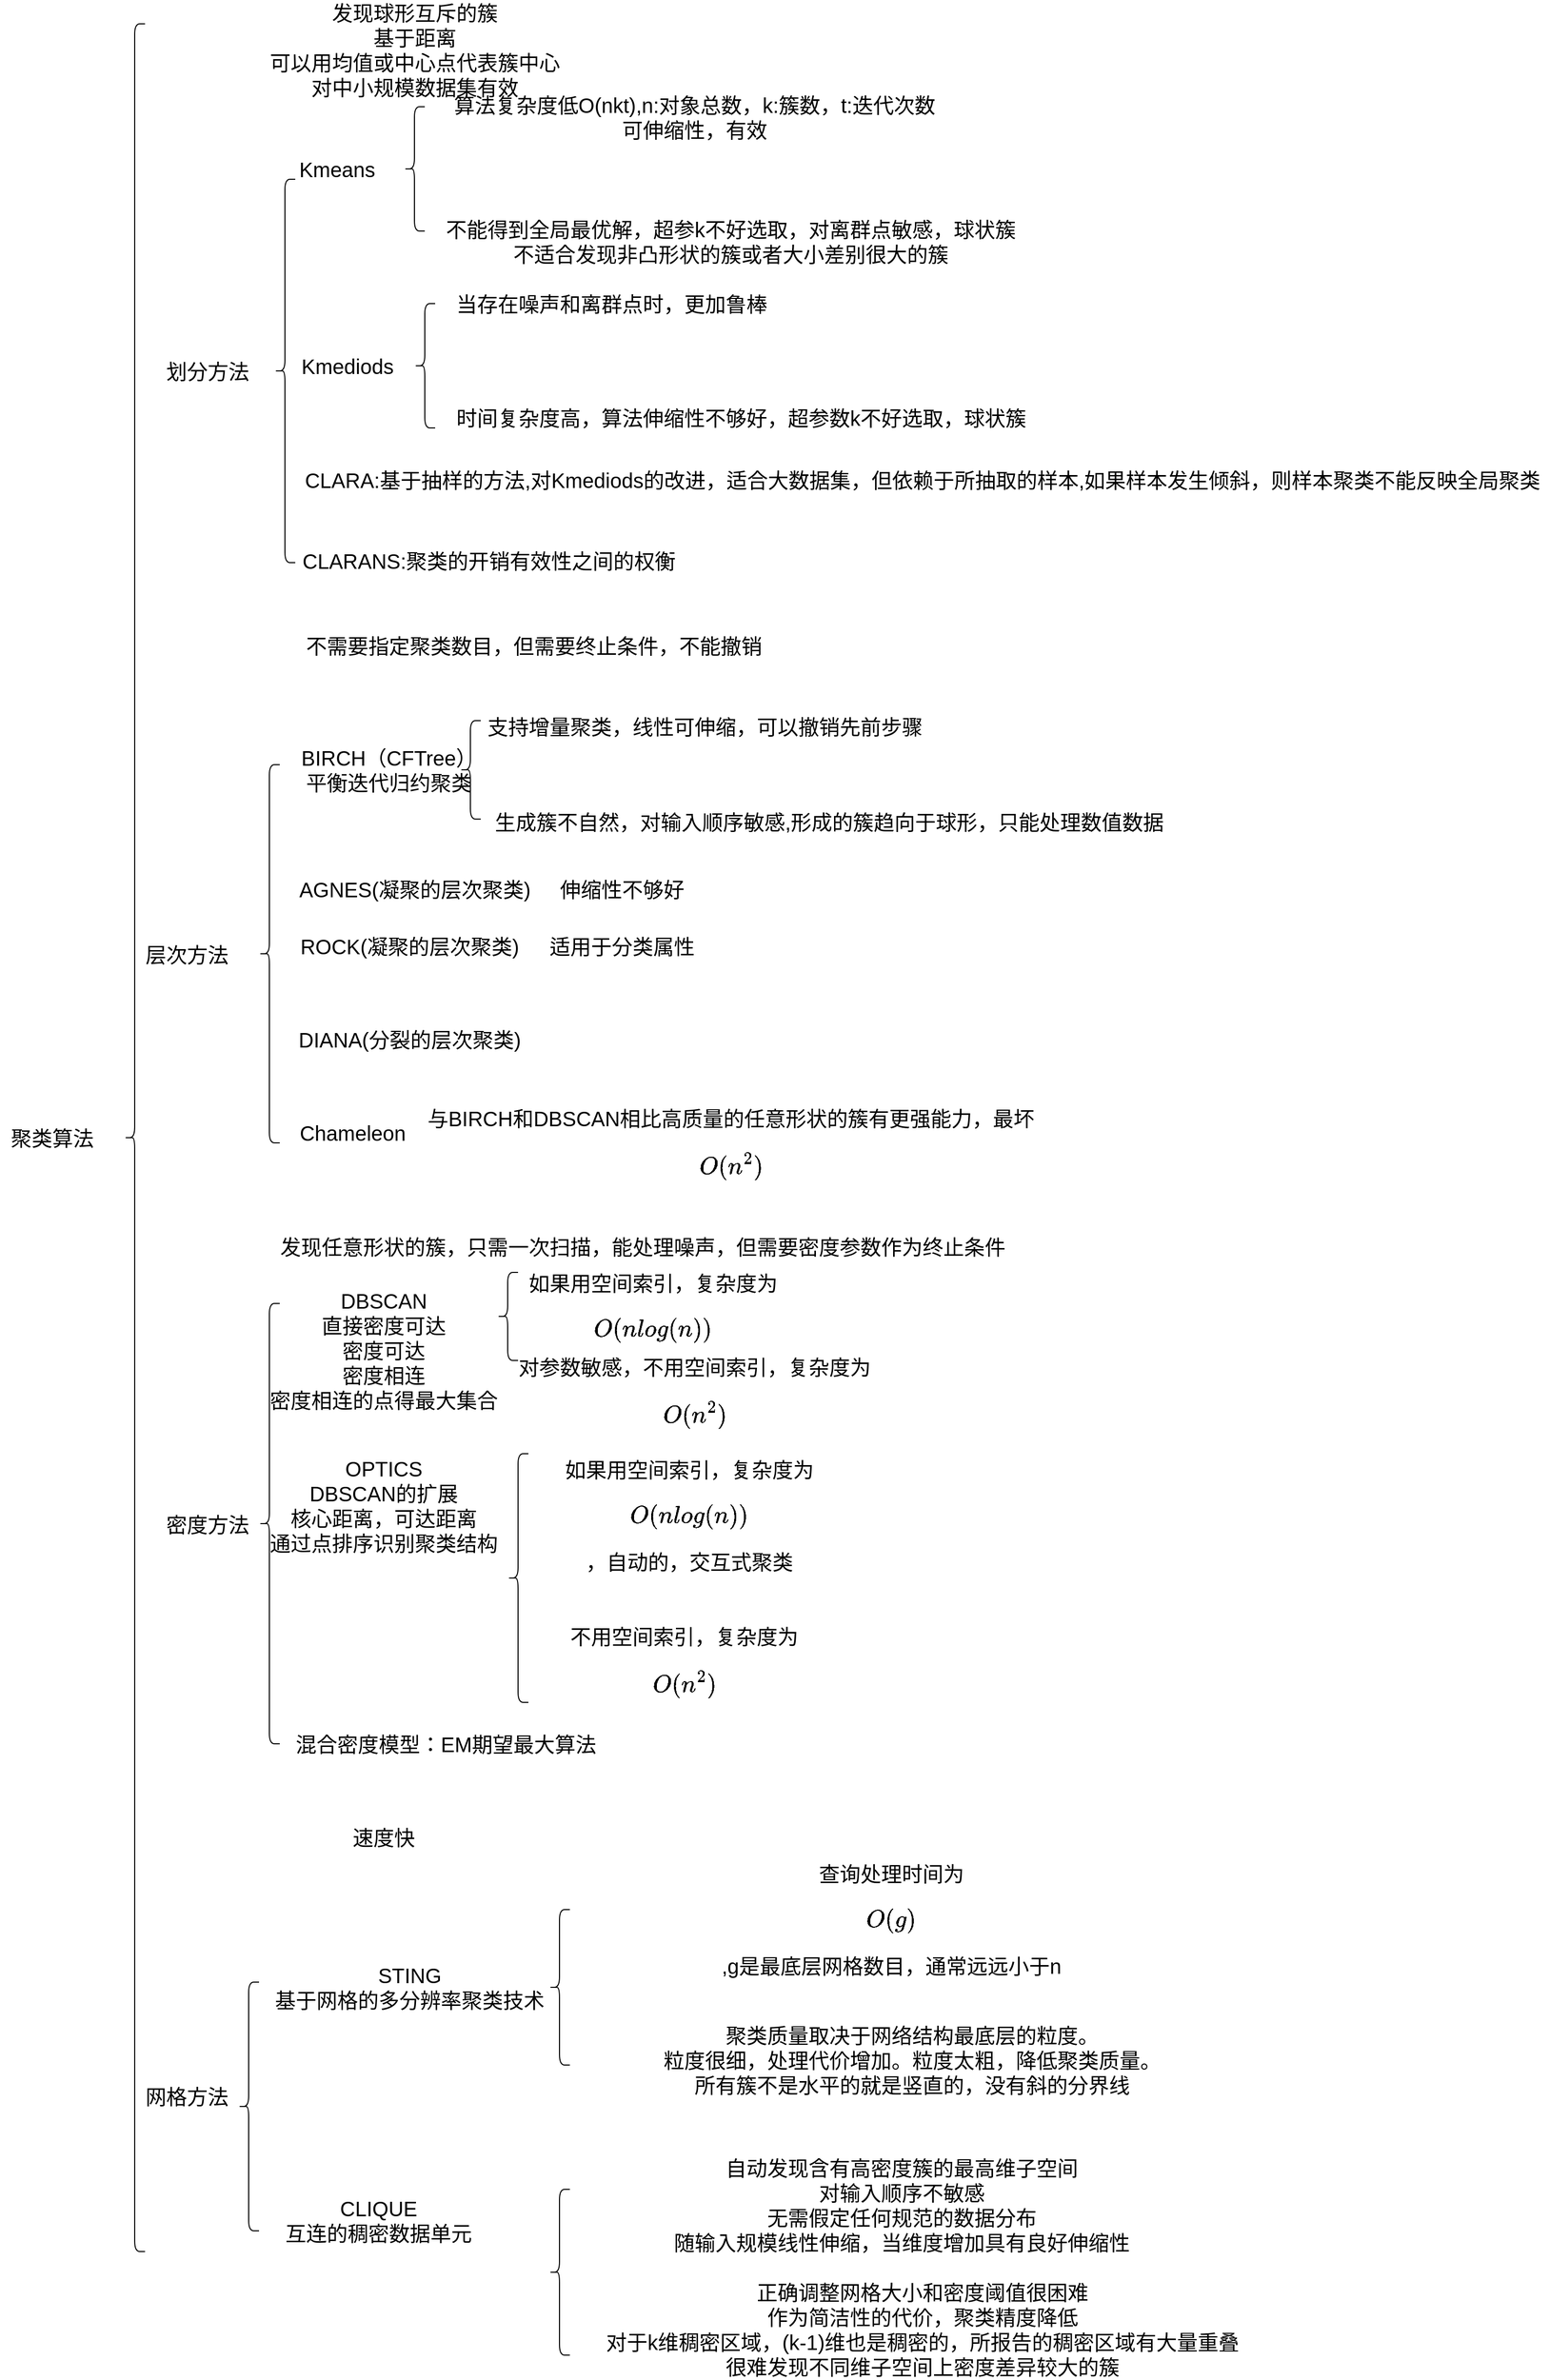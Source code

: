<mxfile>
    <diagram id="wKnLO0NU8fjlvQD5jJUh" name="Page-1">
        <mxGraphModel dx="1427" dy="479" grid="1" gridSize="10" guides="1" tooltips="1" connect="1" arrows="1" fold="1" page="1" pageScale="1" pageWidth="827" pageHeight="1169" math="1" shadow="0">
            <root>
                <mxCell id="0"/>
                <mxCell id="1" parent="0"/>
                <mxCell id="3" value="&lt;font style=&quot;font-size: 20px&quot;&gt;聚类算法&lt;/font&gt;" style="text;html=1;resizable=0;autosize=1;align=center;verticalAlign=middle;points=[];fillColor=none;strokeColor=none;rounded=0;" parent="1" vertex="1">
                    <mxGeometry x="-50" y="1095" width="100" height="20" as="geometry"/>
                </mxCell>
                <mxCell id="5" value="&lt;span style=&quot;font-size: 20px&quot;&gt;划分方法&lt;/span&gt;" style="text;html=1;align=center;verticalAlign=middle;resizable=0;points=[];autosize=1;" parent="1" vertex="1">
                    <mxGeometry x="100" y="355" width="100" height="20" as="geometry"/>
                </mxCell>
                <mxCell id="6" value="&lt;span style=&quot;font-size: 20px&quot;&gt;层次方法&lt;/span&gt;" style="text;html=1;align=center;verticalAlign=middle;resizable=0;points=[];autosize=1;" parent="1" vertex="1">
                    <mxGeometry x="80" y="917.5" width="100" height="20" as="geometry"/>
                </mxCell>
                <mxCell id="7" value="&lt;span style=&quot;font-size: 20px&quot;&gt;网格方法&lt;/span&gt;" style="text;html=1;align=center;verticalAlign=middle;resizable=0;points=[];autosize=1;" parent="1" vertex="1">
                    <mxGeometry x="80" y="2020" width="100" height="20" as="geometry"/>
                </mxCell>
                <mxCell id="8" value="&lt;span style=&quot;font-size: 20px&quot;&gt;密度方法&lt;/span&gt;" style="text;html=1;align=center;verticalAlign=middle;resizable=0;points=[];autosize=1;" parent="1" vertex="1">
                    <mxGeometry x="100" y="1467.5" width="100" height="20" as="geometry"/>
                </mxCell>
                <mxCell id="9" value="&lt;span style=&quot;font-size: 20px&quot;&gt;发现球形互斥的簇&lt;br&gt;基于距离&lt;br&gt;可以用均值或中心点代表簇中心&lt;br&gt;对中小规模数据集有效&lt;br&gt;&lt;/span&gt;" style="text;html=1;align=center;verticalAlign=middle;resizable=0;points=[];autosize=1;" parent="1" vertex="1">
                    <mxGeometry x="200" y="20" width="300" height="70" as="geometry"/>
                </mxCell>
                <mxCell id="10" value="&lt;span style=&quot;font-size: 20px&quot;&gt;Kmeans&lt;br&gt;&lt;/span&gt;" style="text;html=1;align=center;verticalAlign=middle;resizable=0;points=[];autosize=1;" parent="1" vertex="1">
                    <mxGeometry x="230" y="160" width="90" height="20" as="geometry"/>
                </mxCell>
                <mxCell id="11" value="&lt;span style=&quot;font-size: 20px&quot;&gt;Kmediods&lt;br&gt;&lt;/span&gt;" style="text;html=1;align=center;verticalAlign=middle;resizable=0;points=[];autosize=1;" parent="1" vertex="1">
                    <mxGeometry x="235" y="350" width="100" height="20" as="geometry"/>
                </mxCell>
                <mxCell id="12" value="&lt;span style=&quot;font-size: 20px&quot;&gt;&lt;br&gt;&lt;/span&gt;" style="text;html=1;align=center;verticalAlign=middle;resizable=0;points=[];autosize=1;" parent="1" vertex="1">
                    <mxGeometry x="370" y="130" width="20" height="20" as="geometry"/>
                </mxCell>
                <mxCell id="13" value="&lt;span style=&quot;font-size: 20px&quot;&gt;算法复杂度低O(nkt),n:对象总数，k:簇数，t:迭代次数&lt;br&gt;可伸缩性，有效&lt;br&gt;&lt;/span&gt;" style="text;html=1;align=center;verticalAlign=middle;resizable=0;points=[];autosize=1;" parent="1" vertex="1">
                    <mxGeometry x="380" y="100" width="480" height="40" as="geometry"/>
                </mxCell>
                <mxCell id="14" value="&lt;span style=&quot;font-size: 20px&quot;&gt;不能得到全局最优解，超参k不好选取，对离群点敏感，球状簇&lt;br&gt;不适合发现非凸形状的簇或者大小差别很大的簇&lt;br&gt;&lt;/span&gt;" style="text;html=1;align=center;verticalAlign=middle;resizable=0;points=[];autosize=1;" parent="1" vertex="1">
                    <mxGeometry x="370" y="220" width="570" height="40" as="geometry"/>
                </mxCell>
                <mxCell id="15" value="&lt;span style=&quot;font-size: 20px&quot;&gt;当存在噪声和离群点时，更加鲁棒&lt;br&gt;&lt;/span&gt;" style="text;html=1;align=center;verticalAlign=middle;resizable=0;points=[];autosize=1;" parent="1" vertex="1">
                    <mxGeometry x="380" y="290" width="320" height="20" as="geometry"/>
                </mxCell>
                <mxCell id="16" value="&lt;span style=&quot;font-size: 20px&quot;&gt;时间复杂度高，算法伸缩性不够好，超参数k不好选取，球状簇&lt;br&gt;&lt;/span&gt;" style="text;html=1;align=center;verticalAlign=middle;resizable=0;points=[];autosize=1;" parent="1" vertex="1">
                    <mxGeometry x="380" y="400" width="570" height="20" as="geometry"/>
                </mxCell>
                <mxCell id="17" value="&lt;span style=&quot;font-size: 20px&quot;&gt;不需要指定聚类数目，但需要终止条件，不能撤销&lt;/span&gt;&lt;span style=&quot;font-size: 20px&quot;&gt;&lt;br&gt;&lt;/span&gt;" style="text;html=1;align=center;verticalAlign=middle;resizable=0;points=[];autosize=1;" parent="1" vertex="1">
                    <mxGeometry x="235" y="620" width="460" height="20" as="geometry"/>
                </mxCell>
                <mxCell id="18" value="&lt;span style=&quot;font-size: 20px&quot;&gt;BIRCH（CFTree）&lt;br&gt;平衡迭代归约聚类&lt;br&gt;&lt;/span&gt;" style="text;html=1;align=center;verticalAlign=middle;resizable=0;points=[];autosize=1;" parent="1" vertex="1">
                    <mxGeometry x="230" y="730" width="190" height="40" as="geometry"/>
                </mxCell>
                <mxCell id="19" value="&lt;span style=&quot;font-size: 20px&quot;&gt;支持增量聚类，线性可伸缩，可以撤销先前步骤&lt;br&gt;&lt;/span&gt;" style="text;html=1;align=center;verticalAlign=middle;resizable=0;points=[];autosize=1;" parent="1" vertex="1">
                    <mxGeometry x="410" y="697.5" width="440" height="20" as="geometry"/>
                </mxCell>
                <mxCell id="22" value="" style="shape=curlyBracket;whiteSpace=wrap;html=1;rounded=1;" parent="1" vertex="1">
                    <mxGeometry x="215" y="180" width="20" height="370" as="geometry"/>
                </mxCell>
                <mxCell id="23" value="" style="shape=curlyBracket;whiteSpace=wrap;html=1;rounded=1;" parent="1" vertex="1">
                    <mxGeometry x="340" y="110" width="20" height="120" as="geometry"/>
                </mxCell>
                <mxCell id="24" value="" style="shape=curlyBracket;whiteSpace=wrap;html=1;rounded=1;" parent="1" vertex="1">
                    <mxGeometry x="350" y="300" width="20" height="120" as="geometry"/>
                </mxCell>
                <mxCell id="25" value="&lt;span style=&quot;font-size: 20px&quot;&gt;生成簇不自然，对输入顺序敏感,形成的簇趋向于球形，只能处理数值数据&lt;br&gt;&lt;/span&gt;" style="text;html=1;align=center;verticalAlign=middle;resizable=0;points=[];autosize=1;" parent="1" vertex="1">
                    <mxGeometry x="420" y="790" width="660" height="20" as="geometry"/>
                </mxCell>
                <mxCell id="26" value="&lt;span style=&quot;font-size: 20px&quot;&gt;AGNES(凝聚的层次聚类)&lt;br&gt;&lt;/span&gt;" style="text;html=1;align=center;verticalAlign=middle;resizable=0;points=[];autosize=1;" parent="1" vertex="1">
                    <mxGeometry x="230" y="855" width="240" height="20" as="geometry"/>
                </mxCell>
                <mxCell id="27" value="&lt;span style=&quot;font-size: 20px&quot;&gt;DIANA(分裂的层次聚类)&lt;br&gt;&lt;/span&gt;" style="text;html=1;align=center;verticalAlign=middle;resizable=0;points=[];autosize=1;" parent="1" vertex="1">
                    <mxGeometry x="230" y="1000" width="230" height="20" as="geometry"/>
                </mxCell>
                <mxCell id="28" value="" style="shape=curlyBracket;whiteSpace=wrap;html=1;rounded=1;size=0.5;" parent="1" vertex="1">
                    <mxGeometry x="394" y="702.5" width="20" height="95" as="geometry"/>
                </mxCell>
                <mxCell id="29" value="" style="shape=curlyBracket;whiteSpace=wrap;html=1;rounded=1;" parent="1" vertex="1">
                    <mxGeometry x="200" y="745" width="20" height="365" as="geometry"/>
                </mxCell>
                <mxCell id="31" value="&lt;span style=&quot;font-size: 20px&quot;&gt;Chameleon&lt;br&gt;&lt;/span&gt;" style="text;html=1;align=center;verticalAlign=middle;resizable=0;points=[];autosize=1;" parent="1" vertex="1">
                    <mxGeometry x="230" y="1090" width="120" height="20" as="geometry"/>
                </mxCell>
                <mxCell id="32" value="&lt;span style=&quot;font-size: 20px&quot;&gt;与BIRCH和DBSCAN相比高质量的任意形状的簇有更强能力，最坏 $$O(n^2)$$&lt;/span&gt;" style="text;html=1;align=center;verticalAlign=middle;resizable=0;points=[];autosize=1;" parent="1" vertex="1">
                    <mxGeometry x="300" y="1110" width="710" height="20" as="geometry"/>
                </mxCell>
                <mxCell id="35" value="&lt;span style=&quot;font-size: 20px&quot;&gt;CLARA:基于抽样的方法,对Kmediods的改进，适合大数据集，但依赖于所抽取的样本,如果样本发生倾斜，则样本聚类不能反映全局聚类&lt;/span&gt;" style="text;html=1;align=center;verticalAlign=middle;resizable=0;points=[];autosize=1;" parent="1" vertex="1">
                    <mxGeometry x="235" y="460" width="1210" height="20" as="geometry"/>
                </mxCell>
                <mxCell id="36" value="&lt;div style=&quot;text-align: center&quot;&gt;&lt;span style=&quot;font-size: 20px&quot;&gt;&lt;font face=&quot;helvetica&quot;&gt;CLARANS:聚类的开销有效性之间的权衡&lt;/font&gt;&lt;/span&gt;&lt;/div&gt;" style="text;whiteSpace=wrap;html=1;" parent="1" vertex="1">
                    <mxGeometry x="240" y="530" width="550" height="50" as="geometry"/>
                </mxCell>
                <mxCell id="37" value="&lt;span style=&quot;font-size: 20px&quot;&gt;发现任意形状的簇，只需一次扫描，能处理噪声，但需要密度参数作为终止条件&lt;br&gt;&lt;/span&gt;" style="text;html=1;align=center;verticalAlign=middle;resizable=0;points=[];autosize=1;" parent="1" vertex="1">
                    <mxGeometry x="210" y="1200" width="720" height="20" as="geometry"/>
                </mxCell>
                <mxCell id="38" value="&lt;span style=&quot;font-size: 20px&quot;&gt;DBSCAN&lt;br&gt;直接密度可达&lt;br&gt;密度可达&lt;br&gt;密度相连&lt;br&gt;密度相连的点得最大集合&lt;br&gt;&lt;/span&gt;" style="text;html=1;align=center;verticalAlign=middle;resizable=0;points=[];autosize=1;" parent="1" vertex="1">
                    <mxGeometry x="200" y="1265" width="240" height="90" as="geometry"/>
                </mxCell>
                <mxCell id="39" value="&lt;span style=&quot;font-size: 20px&quot;&gt;如果用空间索引，复杂度为$$O(nlog(n))$$&lt;br&gt;&lt;/span&gt;" style="text;html=1;align=center;verticalAlign=middle;resizable=0;points=[];autosize=1;" parent="1" vertex="1">
                    <mxGeometry x="385" y="1280" width="390" height="20" as="geometry"/>
                </mxCell>
                <mxCell id="40" value="&lt;font style=&quot;font-size: 20px&quot;&gt;对参数敏感，不用空间索引，复杂度为$$O(n^2)$$&lt;/font&gt;" style="text;html=1;align=center;verticalAlign=middle;resizable=0;points=[];autosize=1;" parent="1" vertex="1">
                    <mxGeometry x="390" y="1350" width="460" height="20" as="geometry"/>
                </mxCell>
                <mxCell id="41" value="&lt;span style=&quot;font-size: 20px&quot;&gt;OPTICS&lt;br&gt;DBSCAN的扩展&lt;br&gt;核心距离，可达距离&lt;br&gt;通过点排序识别聚类结构&lt;br&gt;&lt;/span&gt;" style="text;html=1;align=center;verticalAlign=middle;resizable=0;points=[];autosize=1;" parent="1" vertex="1">
                    <mxGeometry x="200" y="1425" width="240" height="70" as="geometry"/>
                </mxCell>
                <mxCell id="42" value="&lt;span style=&quot;font-size: 20px&quot;&gt;如果用空间索引，复杂度为$$O(nlog(n))$$，自动的，交互式聚类&lt;br&gt;&lt;/span&gt;" style="text;html=1;align=center;verticalAlign=middle;resizable=0;points=[];autosize=1;" parent="1" vertex="1">
                    <mxGeometry x="320" y="1460" width="590" height="20" as="geometry"/>
                </mxCell>
                <mxCell id="45" value="&lt;font style=&quot;font-size: 20px&quot;&gt;不用空间索引，复杂度为$$O(n^2)$$&lt;/font&gt;" style="text;html=1;align=center;verticalAlign=middle;resizable=0;points=[];autosize=1;" parent="1" vertex="1">
                    <mxGeometry x="440" y="1610" width="340" height="20" as="geometry"/>
                </mxCell>
                <mxCell id="46" value="&lt;font style=&quot;font-size: 20px&quot;&gt;伸缩性不够好&lt;/font&gt;" style="text;html=1;align=center;verticalAlign=middle;resizable=0;points=[];autosize=1;" parent="1" vertex="1">
                    <mxGeometry x="480" y="855" width="140" height="20" as="geometry"/>
                </mxCell>
                <mxCell id="48" value="&lt;span style=&quot;font-size: 20px&quot;&gt;ROCK(凝聚的层次聚类)&lt;br&gt;&lt;/span&gt;" style="text;html=1;align=center;verticalAlign=middle;resizable=0;points=[];autosize=1;" parent="1" vertex="1">
                    <mxGeometry x="230" y="910" width="230" height="20" as="geometry"/>
                </mxCell>
                <mxCell id="49" value="&lt;span style=&quot;font-size: 20px&quot;&gt;适用于分类属性&lt;/span&gt;" style="text;html=1;align=center;verticalAlign=middle;resizable=0;points=[];autosize=1;" parent="1" vertex="1">
                    <mxGeometry x="470" y="910" width="160" height="20" as="geometry"/>
                </mxCell>
                <mxCell id="50" value="&lt;span style=&quot;font-size: 20px&quot;&gt;混合密度模型：EM期望最大算法&lt;br&gt;&lt;/span&gt;" style="text;html=1;align=center;verticalAlign=middle;resizable=0;points=[];autosize=1;" parent="1" vertex="1">
                    <mxGeometry x="225" y="1680" width="310" height="20" as="geometry"/>
                </mxCell>
                <mxCell id="51" value="" style="shape=curlyBracket;whiteSpace=wrap;html=1;rounded=1;sketch=0;" parent="1" vertex="1">
                    <mxGeometry x="430" y="1235" width="20" height="85" as="geometry"/>
                </mxCell>
                <mxCell id="53" value="" style="shape=curlyBracket;whiteSpace=wrap;html=1;rounded=1;sketch=0;" parent="1" vertex="1">
                    <mxGeometry x="440" y="1410" width="20" height="240" as="geometry"/>
                </mxCell>
                <mxCell id="54" value="" style="shape=curlyBracket;whiteSpace=wrap;html=1;rounded=1;sketch=0;" parent="1" vertex="1">
                    <mxGeometry x="200" y="1265" width="20" height="425" as="geometry"/>
                </mxCell>
                <mxCell id="55" value="&lt;span style=&quot;font-size: 20px&quot;&gt;速度快&lt;br&gt;&lt;/span&gt;" style="text;html=1;align=center;verticalAlign=middle;resizable=0;points=[];autosize=1;" parent="1" vertex="1">
                    <mxGeometry x="280" y="1770" width="80" height="20" as="geometry"/>
                </mxCell>
                <mxCell id="56" value="&lt;span style=&quot;font-size: 20px&quot;&gt;STING&lt;br&gt;基于网格的多分辨率聚类技术&lt;br&gt;&lt;/span&gt;" style="text;html=1;align=center;verticalAlign=middle;resizable=0;points=[];autosize=1;" parent="1" vertex="1">
                    <mxGeometry x="205" y="1905" width="280" height="40" as="geometry"/>
                </mxCell>
                <mxCell id="57" value="&lt;span style=&quot;font-size: 20px&quot;&gt;查询处理时间为$$O(g)$$,g是最底层网格数目，通常远远小于n&lt;br&gt;&lt;/span&gt;" style="text;html=1;align=center;verticalAlign=middle;resizable=0;points=[];autosize=1;" parent="1" vertex="1">
                    <mxGeometry x="525" y="1850" width="570" height="20" as="geometry"/>
                </mxCell>
                <mxCell id="58" value="&lt;span style=&quot;font-size: 20px&quot;&gt;聚类质量取决于网络结构最底层的粒度。&lt;br&gt;粒度很细，处理代价增加。粒度太粗，降低聚类质量。&lt;br&gt;所有簇不是水平的就是竖直的，没有斜的分界线&lt;br&gt;&lt;/span&gt;" style="text;html=1;align=center;verticalAlign=middle;resizable=0;points=[];autosize=1;" parent="1" vertex="1">
                    <mxGeometry x="580" y="1970" width="500" height="50" as="geometry"/>
                </mxCell>
                <mxCell id="59" value="" style="shape=curlyBracket;whiteSpace=wrap;html=1;rounded=1;sketch=0;" parent="1" vertex="1">
                    <mxGeometry x="480" y="1850" width="20" height="150" as="geometry"/>
                </mxCell>
                <mxCell id="60" value="&lt;span style=&quot;font-size: 20px&quot;&gt;CLIQUE&lt;br&gt;互连的稠密数据单元&lt;br&gt;&lt;/span&gt;" style="text;html=1;align=center;verticalAlign=middle;resizable=0;points=[];autosize=1;" parent="1" vertex="1">
                    <mxGeometry x="215" y="2130" width="200" height="40" as="geometry"/>
                </mxCell>
                <mxCell id="61" value="&lt;span style=&quot;font-size: 20px&quot;&gt;自动发现含有高密度簇的最高维子空间&lt;br&gt;对输入顺序不敏感&lt;br&gt;无需假定任何规范的数据分布&lt;br&gt;随输入规模线性伸缩，当维度增加具有良好伸缩性&lt;br&gt;&lt;/span&gt;" style="text;html=1;align=center;verticalAlign=middle;resizable=0;points=[];autosize=1;" parent="1" vertex="1">
                    <mxGeometry x="590" y="2100" width="460" height="70" as="geometry"/>
                </mxCell>
                <mxCell id="62" value="&lt;span style=&quot;font-size: 20px&quot;&gt;正确调整网格大小和密度阈值很困难&lt;br&gt;作为简洁性的代价，聚类精度降低&lt;br&gt;对于k维稠密区域，(k-1)维也是稠密的，所报告的稠密区域有大量重叠&lt;br&gt;很难发现不同维子空间上密度差异较大的簇&lt;br&gt;&lt;/span&gt;" style="text;html=1;align=center;verticalAlign=middle;resizable=0;points=[];autosize=1;" parent="1" vertex="1">
                    <mxGeometry x="525" y="2220" width="630" height="70" as="geometry"/>
                </mxCell>
                <mxCell id="63" value="" style="shape=curlyBracket;whiteSpace=wrap;html=1;rounded=1;sketch=0;" parent="1" vertex="1">
                    <mxGeometry x="480" y="2120" width="20" height="160" as="geometry"/>
                </mxCell>
                <mxCell id="64" value="" style="shape=curlyBracket;whiteSpace=wrap;html=1;rounded=1;sketch=0;" parent="1" vertex="1">
                    <mxGeometry x="70" y="30" width="20" height="2150" as="geometry"/>
                </mxCell>
                <mxCell id="65" value="" style="shape=curlyBracket;whiteSpace=wrap;html=1;rounded=1;sketch=0;" parent="1" vertex="1">
                    <mxGeometry x="180" y="1920" width="20" height="240" as="geometry"/>
                </mxCell>
            </root>
        </mxGraphModel>
    </diagram>
</mxfile>